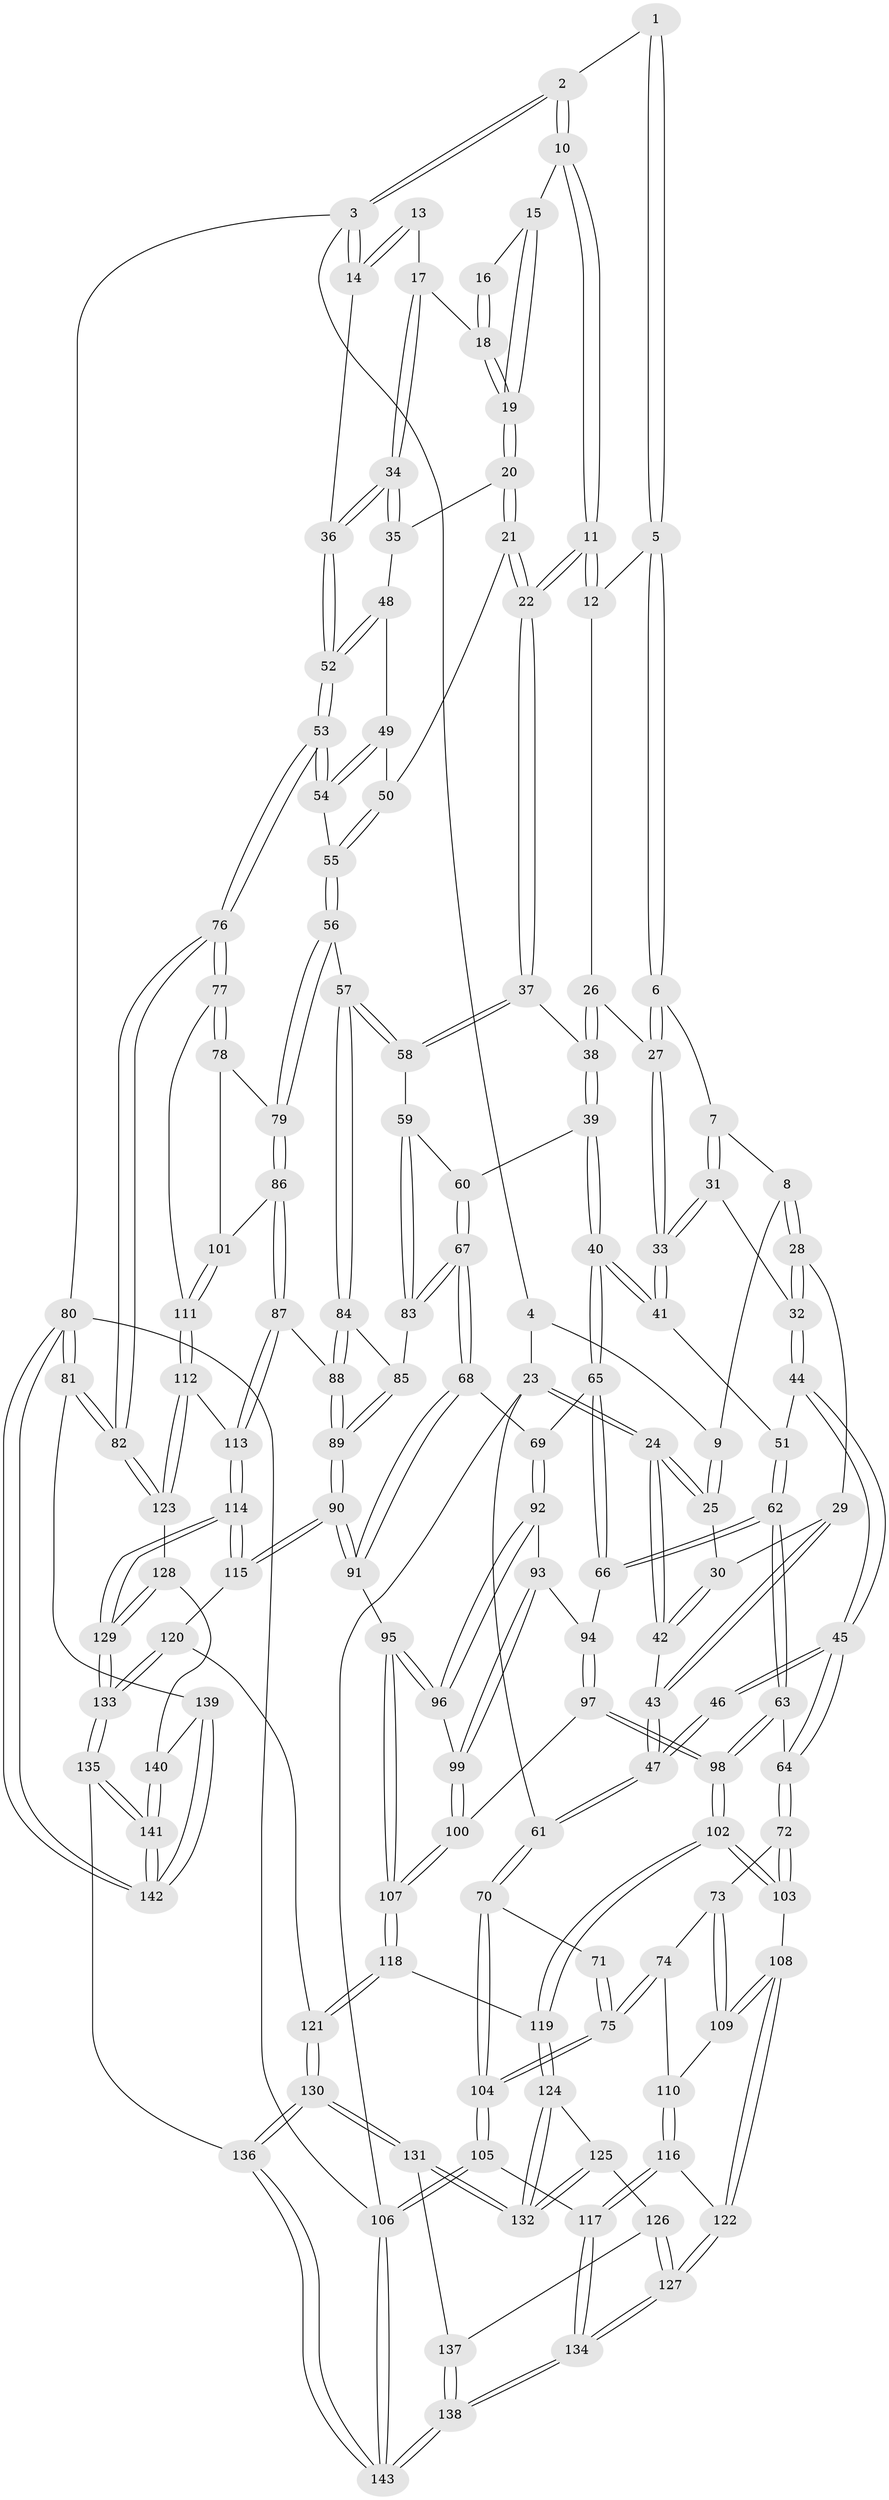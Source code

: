 // coarse degree distribution, {4: 0.45614035087719296, 3: 0.15789473684210525, 5: 0.2807017543859649, 6: 0.07017543859649122, 9: 0.017543859649122806, 8: 0.017543859649122806}
// Generated by graph-tools (version 1.1) at 2025/06/03/04/25 22:06:25]
// undirected, 143 vertices, 354 edges
graph export_dot {
graph [start="1"]
  node [color=gray90,style=filled];
  1 [pos="+0.485498013046412+0"];
  2 [pos="+0.7884961089516147+0"];
  3 [pos="+1+0"];
  4 [pos="+0.22930639696716312+0"];
  5 [pos="+0.49418316803504486+0.00860000063301717"];
  6 [pos="+0.42233512034679316+0.130780426674715"];
  7 [pos="+0.3419832149931694+0.12419192311097403"];
  8 [pos="+0.3141863422792575+0.10723126265999858"];
  9 [pos="+0.22073531495450457+0.004809161623271635"];
  10 [pos="+0.7889632481825032+0"];
  11 [pos="+0.7182917126762579+0.10755002119472461"];
  12 [pos="+0.5988265224603857+0.10926685379304517"];
  13 [pos="+0.9731226570385291+0.05821807274910699"];
  14 [pos="+1+0"];
  15 [pos="+0.8828900244175875+0.031001713035165954"];
  16 [pos="+0.9479908307594258+0.05649400556196578"];
  17 [pos="+1+0.15903674836847895"];
  18 [pos="+0.9918833178675346+0.15780418669325938"];
  19 [pos="+0.9221391078079666+0.16601332961690804"];
  20 [pos="+0.8553820191620872+0.23936710989422613"];
  21 [pos="+0.8311783107391488+0.25217149626802615"];
  22 [pos="+0.7510087046858622+0.24292654649185577"];
  23 [pos="+0+0.18477195892214948"];
  24 [pos="+0+0.1866251047841759"];
  25 [pos="+0.11498988680789396+0.13691883620316556"];
  26 [pos="+0.5370650540996552+0.17341147449426655"];
  27 [pos="+0.4608733885891895+0.1813568762297441"];
  28 [pos="+0.23019285384215452+0.24912300336354137"];
  29 [pos="+0.22812645064791082+0.24842260252862866"];
  30 [pos="+0.14619875896382223+0.19706932883438613"];
  31 [pos="+0.32623232233022537+0.2813040575241317"];
  32 [pos="+0.2736067895451157+0.29020235027127483"];
  33 [pos="+0.4411328428099076+0.33244347383441136"];
  34 [pos="+1+0.18826260571805525"];
  35 [pos="+0.9207855008361995+0.25267100471245973"];
  36 [pos="+1+0.20116370563625577"];
  37 [pos="+0.7220318811098726+0.2780337447947143"];
  38 [pos="+0.6177459136047343+0.2875788617631388"];
  39 [pos="+0.48644808071240364+0.3638753458500915"];
  40 [pos="+0.47360874531578684+0.3637758513460186"];
  41 [pos="+0.44955481123773366+0.3472360381553123"];
  42 [pos="+0.10595051568317762+0.3395628835941197"];
  43 [pos="+0.1206475753897893+0.36315819513059816"];
  44 [pos="+0.26467415568154+0.3105288853170167"];
  45 [pos="+0.16342318135493408+0.42425689525575633"];
  46 [pos="+0.14426595986974936+0.4175255047417971"];
  47 [pos="+0.14050560984213267+0.4131726146290926"];
  48 [pos="+1+0.31532922240428113"];
  49 [pos="+0.9325469965792726+0.34413646984783"];
  50 [pos="+0.8827267214447899+0.32652720168806076"];
  51 [pos="+0.3211660791637997+0.4276808282495305"];
  52 [pos="+1+0.3182338194325751"];
  53 [pos="+1+0.5362433308856452"];
  54 [pos="+0.9751127835778014+0.46110034715446135"];
  55 [pos="+0.8654140054003673+0.4639385167306598"];
  56 [pos="+0.8156585809907478+0.4935640529463789"];
  57 [pos="+0.7932617118763192+0.4888635275353089"];
  58 [pos="+0.7267089337585463+0.45131262870857974"];
  59 [pos="+0.6948491294121543+0.46853491477048964"];
  60 [pos="+0.5242641253223606+0.39623421290517014"];
  61 [pos="+0+0.4096361984330305"];
  62 [pos="+0.25728440527822105+0.5080205345514912"];
  63 [pos="+0.2540302974113139+0.5086959472858041"];
  64 [pos="+0.24420365481363668+0.5092091601220194"];
  65 [pos="+0.45213240619758005+0.483129637165596"];
  66 [pos="+0.3723053211361678+0.5478734212478565"];
  67 [pos="+0.5825265519195172+0.5494524572107311"];
  68 [pos="+0.5807837158434165+0.5511646902101665"];
  69 [pos="+0.525119746374812+0.5587728068093167"];
  70 [pos="+0+0.5360878104212353"];
  71 [pos="+0.1130110299496115+0.44971778902059273"];
  72 [pos="+0.2138044991214152+0.5614139926607682"];
  73 [pos="+0.16833258692554048+0.6058144531791814"];
  74 [pos="+0.16005364068931896+0.6103397316389612"];
  75 [pos="+0.010423796529530816+0.6368104848505546"];
  76 [pos="+1+0.6348545681109584"];
  77 [pos="+1+0.6441278188291393"];
  78 [pos="+0.9013051944163857+0.5841198877176985"];
  79 [pos="+0.8396732539241551+0.5405156974200571"];
  80 [pos="+1+1"];
  81 [pos="+1+0.9469999018143973"];
  82 [pos="+1+0.7286446432957969"];
  83 [pos="+0.6571605206134943+0.5170082976163417"];
  84 [pos="+0.7403571638646765+0.6225078225159774"];
  85 [pos="+0.6731549219112485+0.5665401503228974"];
  86 [pos="+0.8138555856336708+0.6485222141312716"];
  87 [pos="+0.7524690870176396+0.6632907131219865"];
  88 [pos="+0.7438960231968428+0.6603452094296922"];
  89 [pos="+0.6524852812578801+0.697570324952188"];
  90 [pos="+0.6425024042054538+0.7054321732551507"];
  91 [pos="+0.6096932354385597+0.684694302822424"];
  92 [pos="+0.493351405634387+0.6049694944542156"];
  93 [pos="+0.4137951317296625+0.5751540168891739"];
  94 [pos="+0.3723863612448607+0.548063153112722"];
  95 [pos="+0.5174330402582713+0.6860542543498492"];
  96 [pos="+0.49093255571155475+0.6332628533375276"];
  97 [pos="+0.369256693404839+0.6703433994450496"];
  98 [pos="+0.3410790420612416+0.7064354103608889"];
  99 [pos="+0.43604344043202475+0.6450220978459934"];
  100 [pos="+0.4028790189511725+0.6646898211715052"];
  101 [pos="+0.8476286210567201+0.6696550046708287"];
  102 [pos="+0.32456453905212246+0.7411085279375104"];
  103 [pos="+0.31816915321347156+0.7407888972683221"];
  104 [pos="+0+0.7291814916189173"];
  105 [pos="+0+0.7437912205743937"];
  106 [pos="+0+1"];
  107 [pos="+0.4926474262425921+0.7194492816946472"];
  108 [pos="+0.2917552082153895+0.7461110328771706"];
  109 [pos="+0.25218340118672194+0.7182981491179852"];
  110 [pos="+0.17386728443617971+0.7038854396742741"];
  111 [pos="+0.8868257680025017+0.7162975269361318"];
  112 [pos="+0.847085599992931+0.7866251012587638"];
  113 [pos="+0.8055538133618102+0.7878566054639073"];
  114 [pos="+0.703621836876178+0.840135667968652"];
  115 [pos="+0.6503728893717942+0.7963501918790478"];
  116 [pos="+0.12259785353805869+0.7970942714066498"];
  117 [pos="+0+0.7930179011119063"];
  118 [pos="+0.4782305135042001+0.7567936846000534"];
  119 [pos="+0.36207585792626484+0.7817868331738448"];
  120 [pos="+0.565820968821252+0.8268077469968826"];
  121 [pos="+0.5403911229728233+0.8293853887335668"];
  122 [pos="+0.18783789936422224+0.8187629005280094"];
  123 [pos="+0.9046532027260346+0.8602298075796393"];
  124 [pos="+0.3648458600149276+0.808741660653034"];
  125 [pos="+0.2581780133345145+0.9026535854114865"];
  126 [pos="+0.2579550426810202+0.9027816575283496"];
  127 [pos="+0.22185944551212788+0.9096147749158247"];
  128 [pos="+0.8972363378102125+0.9070288496037323"];
  129 [pos="+0.7118641499735092+0.9097806280111306"];
  130 [pos="+0.4444744799218752+0.955780136543265"];
  131 [pos="+0.4393956389241996+0.9511582812487522"];
  132 [pos="+0.40981395573240775+0.9049127151893316"];
  133 [pos="+0.654153703338814+1"];
  134 [pos="+0.18565798874292516+1"];
  135 [pos="+0.6498709722335186+1"];
  136 [pos="+0.5177734657638243+1"];
  137 [pos="+0.33388581462231487+0.9490091380656296"];
  138 [pos="+0.18546938921075523+1"];
  139 [pos="+0.9323165277630299+0.9390815362248103"];
  140 [pos="+0.8979384883466324+0.9098484965564271"];
  141 [pos="+0.6937321387049956+1"];
  142 [pos="+1+1"];
  143 [pos="+0.1412336543682085+1"];
  1 -- 2;
  1 -- 5;
  1 -- 5;
  2 -- 3;
  2 -- 3;
  2 -- 10;
  2 -- 10;
  3 -- 4;
  3 -- 14;
  3 -- 14;
  3 -- 80;
  4 -- 9;
  4 -- 23;
  5 -- 6;
  5 -- 6;
  5 -- 12;
  6 -- 7;
  6 -- 27;
  6 -- 27;
  7 -- 8;
  7 -- 31;
  7 -- 31;
  8 -- 9;
  8 -- 28;
  8 -- 28;
  9 -- 25;
  9 -- 25;
  10 -- 11;
  10 -- 11;
  10 -- 15;
  11 -- 12;
  11 -- 12;
  11 -- 22;
  11 -- 22;
  12 -- 26;
  13 -- 14;
  13 -- 14;
  13 -- 17;
  14 -- 36;
  15 -- 16;
  15 -- 19;
  15 -- 19;
  16 -- 18;
  16 -- 18;
  17 -- 18;
  17 -- 34;
  17 -- 34;
  18 -- 19;
  18 -- 19;
  19 -- 20;
  19 -- 20;
  20 -- 21;
  20 -- 21;
  20 -- 35;
  21 -- 22;
  21 -- 22;
  21 -- 50;
  22 -- 37;
  22 -- 37;
  23 -- 24;
  23 -- 24;
  23 -- 61;
  23 -- 106;
  24 -- 25;
  24 -- 25;
  24 -- 42;
  24 -- 42;
  25 -- 30;
  26 -- 27;
  26 -- 38;
  26 -- 38;
  27 -- 33;
  27 -- 33;
  28 -- 29;
  28 -- 32;
  28 -- 32;
  29 -- 30;
  29 -- 43;
  29 -- 43;
  30 -- 42;
  30 -- 42;
  31 -- 32;
  31 -- 33;
  31 -- 33;
  32 -- 44;
  32 -- 44;
  33 -- 41;
  33 -- 41;
  34 -- 35;
  34 -- 35;
  34 -- 36;
  34 -- 36;
  35 -- 48;
  36 -- 52;
  36 -- 52;
  37 -- 38;
  37 -- 58;
  37 -- 58;
  38 -- 39;
  38 -- 39;
  39 -- 40;
  39 -- 40;
  39 -- 60;
  40 -- 41;
  40 -- 41;
  40 -- 65;
  40 -- 65;
  41 -- 51;
  42 -- 43;
  43 -- 47;
  43 -- 47;
  44 -- 45;
  44 -- 45;
  44 -- 51;
  45 -- 46;
  45 -- 46;
  45 -- 64;
  45 -- 64;
  46 -- 47;
  46 -- 47;
  47 -- 61;
  47 -- 61;
  48 -- 49;
  48 -- 52;
  48 -- 52;
  49 -- 50;
  49 -- 54;
  49 -- 54;
  50 -- 55;
  50 -- 55;
  51 -- 62;
  51 -- 62;
  52 -- 53;
  52 -- 53;
  53 -- 54;
  53 -- 54;
  53 -- 76;
  53 -- 76;
  54 -- 55;
  55 -- 56;
  55 -- 56;
  56 -- 57;
  56 -- 79;
  56 -- 79;
  57 -- 58;
  57 -- 58;
  57 -- 84;
  57 -- 84;
  58 -- 59;
  59 -- 60;
  59 -- 83;
  59 -- 83;
  60 -- 67;
  60 -- 67;
  61 -- 70;
  61 -- 70;
  62 -- 63;
  62 -- 63;
  62 -- 66;
  62 -- 66;
  63 -- 64;
  63 -- 98;
  63 -- 98;
  64 -- 72;
  64 -- 72;
  65 -- 66;
  65 -- 66;
  65 -- 69;
  66 -- 94;
  67 -- 68;
  67 -- 68;
  67 -- 83;
  67 -- 83;
  68 -- 69;
  68 -- 91;
  68 -- 91;
  69 -- 92;
  69 -- 92;
  70 -- 71;
  70 -- 104;
  70 -- 104;
  71 -- 75;
  71 -- 75;
  72 -- 73;
  72 -- 103;
  72 -- 103;
  73 -- 74;
  73 -- 109;
  73 -- 109;
  74 -- 75;
  74 -- 75;
  74 -- 110;
  75 -- 104;
  75 -- 104;
  76 -- 77;
  76 -- 77;
  76 -- 82;
  76 -- 82;
  77 -- 78;
  77 -- 78;
  77 -- 111;
  78 -- 79;
  78 -- 101;
  79 -- 86;
  79 -- 86;
  80 -- 81;
  80 -- 81;
  80 -- 142;
  80 -- 142;
  80 -- 106;
  81 -- 82;
  81 -- 82;
  81 -- 139;
  82 -- 123;
  82 -- 123;
  83 -- 85;
  84 -- 85;
  84 -- 88;
  84 -- 88;
  85 -- 89;
  85 -- 89;
  86 -- 87;
  86 -- 87;
  86 -- 101;
  87 -- 88;
  87 -- 113;
  87 -- 113;
  88 -- 89;
  88 -- 89;
  89 -- 90;
  89 -- 90;
  90 -- 91;
  90 -- 91;
  90 -- 115;
  90 -- 115;
  91 -- 95;
  92 -- 93;
  92 -- 96;
  92 -- 96;
  93 -- 94;
  93 -- 99;
  93 -- 99;
  94 -- 97;
  94 -- 97;
  95 -- 96;
  95 -- 96;
  95 -- 107;
  95 -- 107;
  96 -- 99;
  97 -- 98;
  97 -- 98;
  97 -- 100;
  98 -- 102;
  98 -- 102;
  99 -- 100;
  99 -- 100;
  100 -- 107;
  100 -- 107;
  101 -- 111;
  101 -- 111;
  102 -- 103;
  102 -- 103;
  102 -- 119;
  102 -- 119;
  103 -- 108;
  104 -- 105;
  104 -- 105;
  105 -- 106;
  105 -- 106;
  105 -- 117;
  106 -- 143;
  106 -- 143;
  107 -- 118;
  107 -- 118;
  108 -- 109;
  108 -- 109;
  108 -- 122;
  108 -- 122;
  109 -- 110;
  110 -- 116;
  110 -- 116;
  111 -- 112;
  111 -- 112;
  112 -- 113;
  112 -- 123;
  112 -- 123;
  113 -- 114;
  113 -- 114;
  114 -- 115;
  114 -- 115;
  114 -- 129;
  114 -- 129;
  115 -- 120;
  116 -- 117;
  116 -- 117;
  116 -- 122;
  117 -- 134;
  117 -- 134;
  118 -- 119;
  118 -- 121;
  118 -- 121;
  119 -- 124;
  119 -- 124;
  120 -- 121;
  120 -- 133;
  120 -- 133;
  121 -- 130;
  121 -- 130;
  122 -- 127;
  122 -- 127;
  123 -- 128;
  124 -- 125;
  124 -- 132;
  124 -- 132;
  125 -- 126;
  125 -- 132;
  125 -- 132;
  126 -- 127;
  126 -- 127;
  126 -- 137;
  127 -- 134;
  127 -- 134;
  128 -- 129;
  128 -- 129;
  128 -- 140;
  129 -- 133;
  129 -- 133;
  130 -- 131;
  130 -- 131;
  130 -- 136;
  130 -- 136;
  131 -- 132;
  131 -- 132;
  131 -- 137;
  133 -- 135;
  133 -- 135;
  134 -- 138;
  134 -- 138;
  135 -- 136;
  135 -- 141;
  135 -- 141;
  136 -- 143;
  136 -- 143;
  137 -- 138;
  137 -- 138;
  138 -- 143;
  138 -- 143;
  139 -- 140;
  139 -- 142;
  139 -- 142;
  140 -- 141;
  140 -- 141;
  141 -- 142;
  141 -- 142;
}
